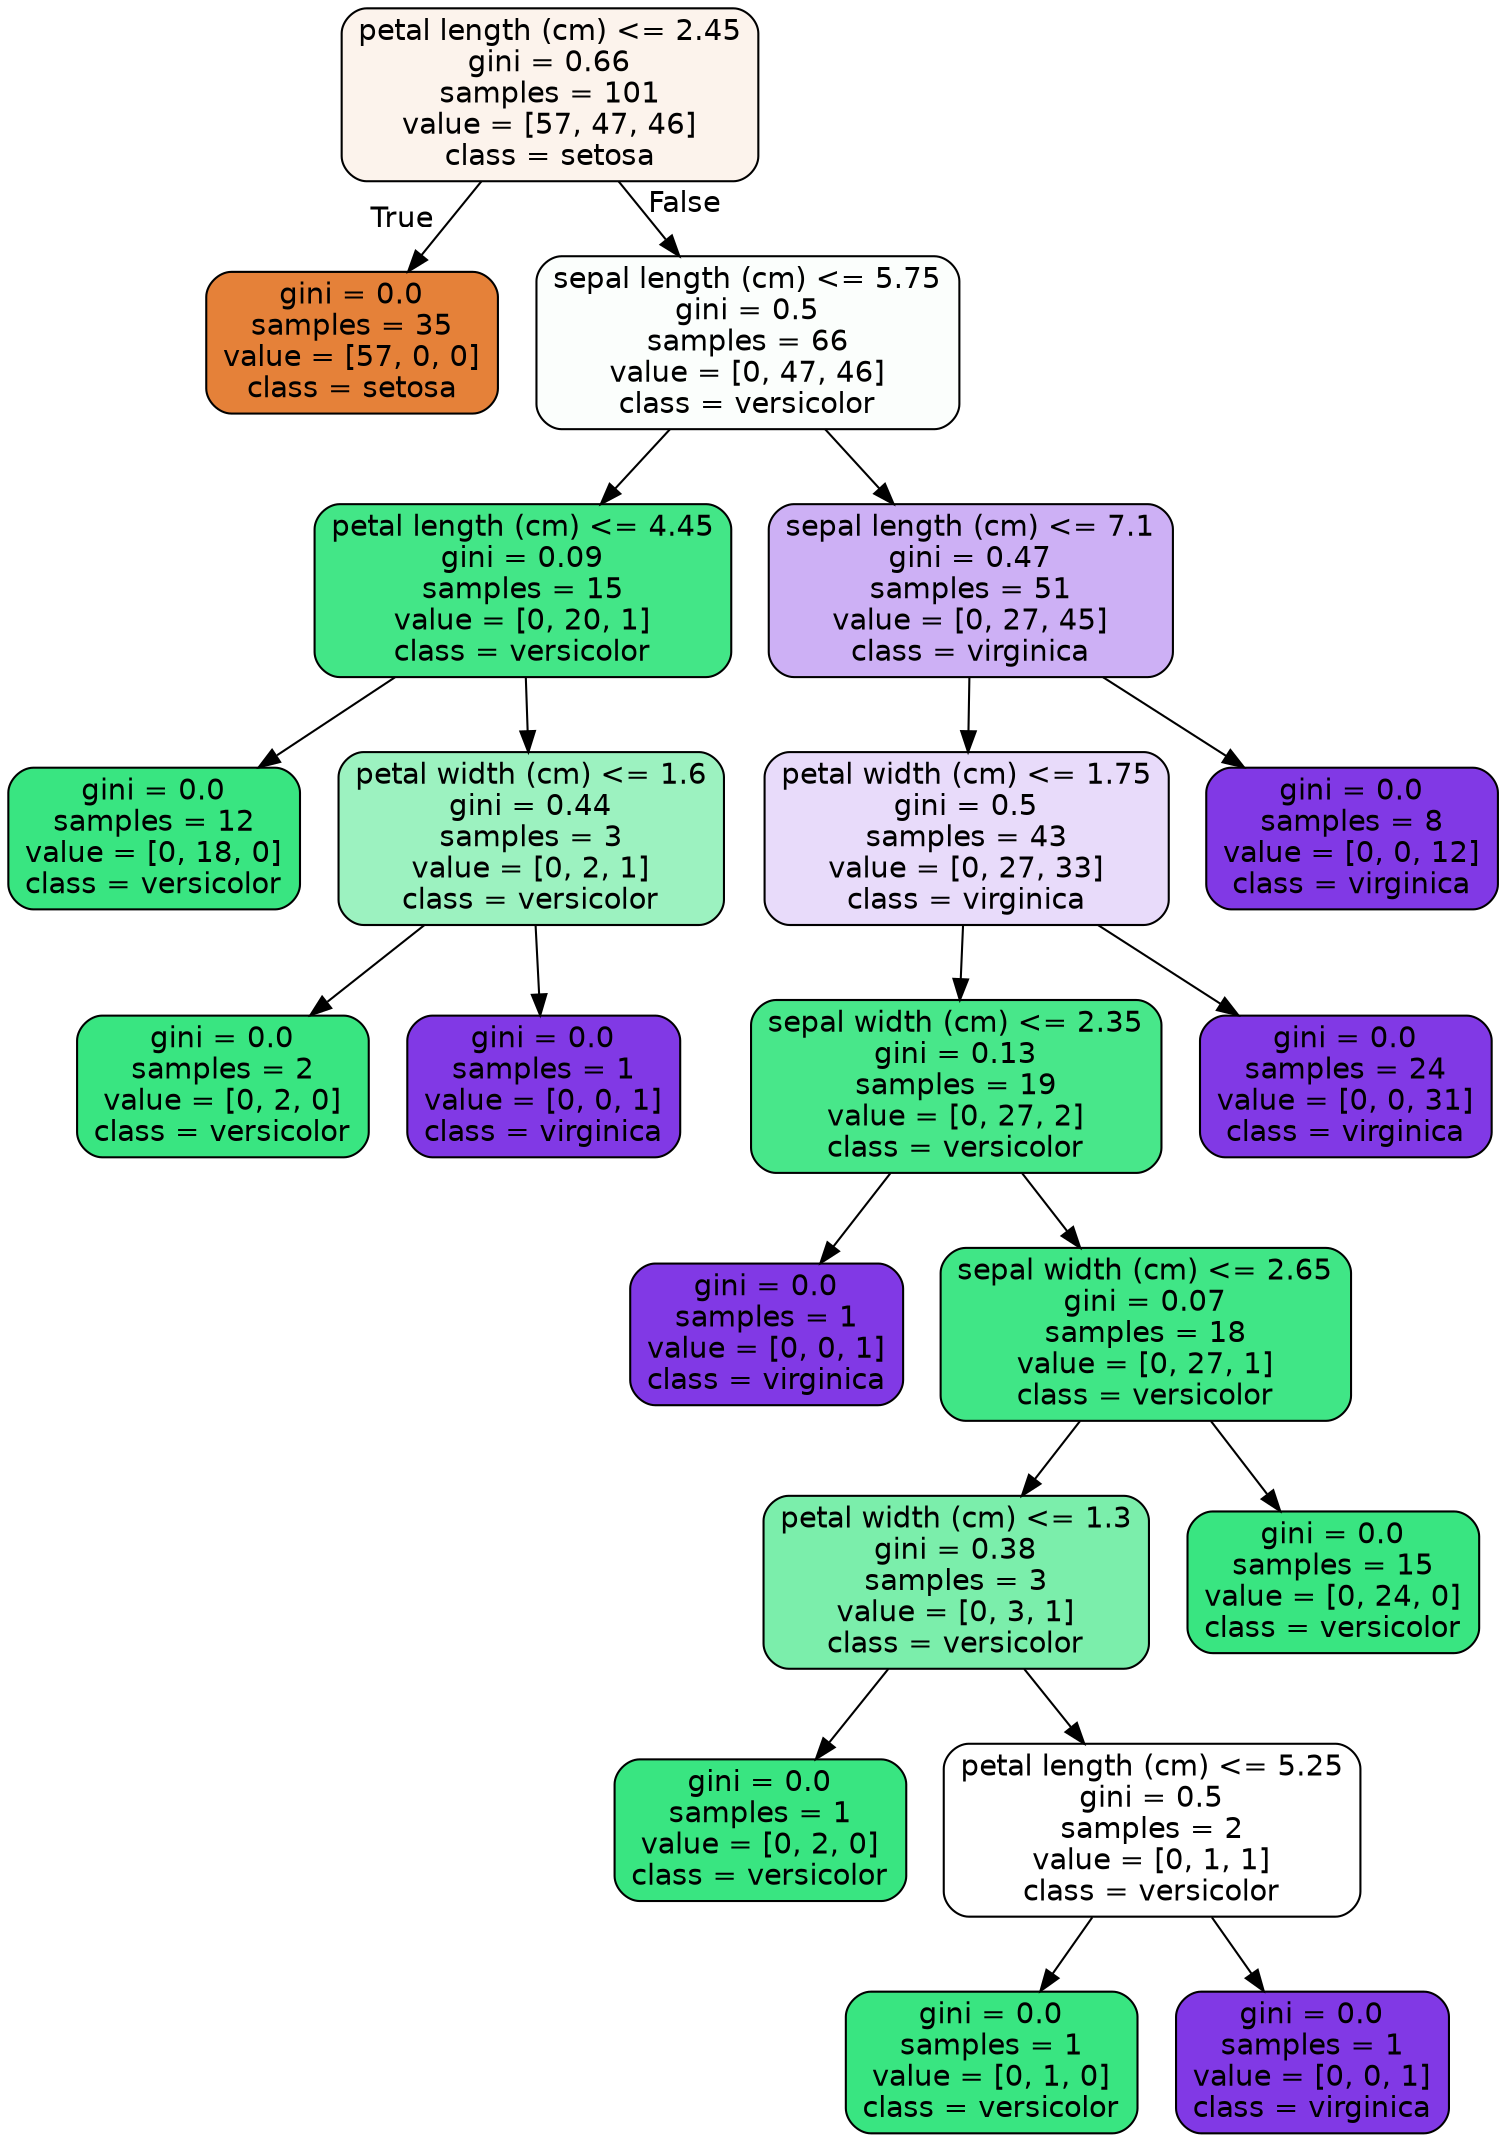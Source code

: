 digraph Tree {
node [shape=box, style="filled, rounded", color="black", fontname="helvetica"] ;
edge [fontname="helvetica"] ;
0 [label="petal length (cm) <= 2.45\ngini = 0.66\nsamples = 101\nvalue = [57, 47, 46]\nclass = setosa", fillcolor="#fcf3ec"] ;
1 [label="gini = 0.0\nsamples = 35\nvalue = [57, 0, 0]\nclass = setosa", fillcolor="#e58139"] ;
0 -> 1 [labeldistance=2.5, labelangle=45, headlabel="True"] ;
2 [label="sepal length (cm) <= 5.75\ngini = 0.5\nsamples = 66\nvalue = [0, 47, 46]\nclass = versicolor", fillcolor="#fbfefc"] ;
0 -> 2 [labeldistance=2.5, labelangle=-45, headlabel="False"] ;
3 [label="petal length (cm) <= 4.45\ngini = 0.09\nsamples = 15\nvalue = [0, 20, 1]\nclass = versicolor", fillcolor="#43e687"] ;
2 -> 3 ;
4 [label="gini = 0.0\nsamples = 12\nvalue = [0, 18, 0]\nclass = versicolor", fillcolor="#39e581"] ;
3 -> 4 ;
5 [label="petal width (cm) <= 1.6\ngini = 0.44\nsamples = 3\nvalue = [0, 2, 1]\nclass = versicolor", fillcolor="#9cf2c0"] ;
3 -> 5 ;
6 [label="gini = 0.0\nsamples = 2\nvalue = [0, 2, 0]\nclass = versicolor", fillcolor="#39e581"] ;
5 -> 6 ;
7 [label="gini = 0.0\nsamples = 1\nvalue = [0, 0, 1]\nclass = virginica", fillcolor="#8139e5"] ;
5 -> 7 ;
8 [label="sepal length (cm) <= 7.1\ngini = 0.47\nsamples = 51\nvalue = [0, 27, 45]\nclass = virginica", fillcolor="#cdb0f5"] ;
2 -> 8 ;
9 [label="petal width (cm) <= 1.75\ngini = 0.5\nsamples = 43\nvalue = [0, 27, 33]\nclass = virginica", fillcolor="#e8dbfa"] ;
8 -> 9 ;
10 [label="sepal width (cm) <= 2.35\ngini = 0.13\nsamples = 19\nvalue = [0, 27, 2]\nclass = versicolor", fillcolor="#48e78a"] ;
9 -> 10 ;
11 [label="gini = 0.0\nsamples = 1\nvalue = [0, 0, 1]\nclass = virginica", fillcolor="#8139e5"] ;
10 -> 11 ;
12 [label="sepal width (cm) <= 2.65\ngini = 0.07\nsamples = 18\nvalue = [0, 27, 1]\nclass = versicolor", fillcolor="#40e686"] ;
10 -> 12 ;
13 [label="petal width (cm) <= 1.3\ngini = 0.38\nsamples = 3\nvalue = [0, 3, 1]\nclass = versicolor", fillcolor="#7beeab"] ;
12 -> 13 ;
14 [label="gini = 0.0\nsamples = 1\nvalue = [0, 2, 0]\nclass = versicolor", fillcolor="#39e581"] ;
13 -> 14 ;
15 [label="petal length (cm) <= 5.25\ngini = 0.5\nsamples = 2\nvalue = [0, 1, 1]\nclass = versicolor", fillcolor="#ffffff"] ;
13 -> 15 ;
16 [label="gini = 0.0\nsamples = 1\nvalue = [0, 1, 0]\nclass = versicolor", fillcolor="#39e581"] ;
15 -> 16 ;
17 [label="gini = 0.0\nsamples = 1\nvalue = [0, 0, 1]\nclass = virginica", fillcolor="#8139e5"] ;
15 -> 17 ;
18 [label="gini = 0.0\nsamples = 15\nvalue = [0, 24, 0]\nclass = versicolor", fillcolor="#39e581"] ;
12 -> 18 ;
19 [label="gini = 0.0\nsamples = 24\nvalue = [0, 0, 31]\nclass = virginica", fillcolor="#8139e5"] ;
9 -> 19 ;
20 [label="gini = 0.0\nsamples = 8\nvalue = [0, 0, 12]\nclass = virginica", fillcolor="#8139e5"] ;
8 -> 20 ;
}